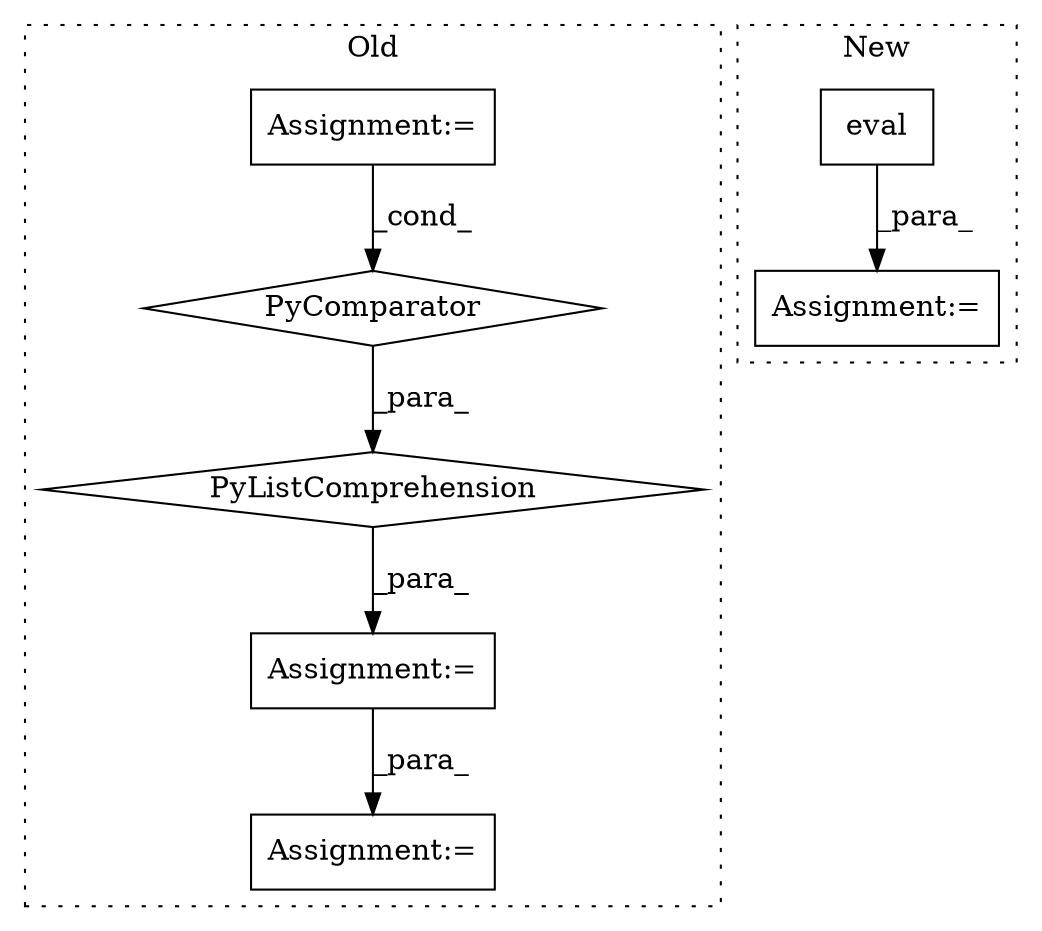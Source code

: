digraph G {
subgraph cluster0 {
1 [label="PyComparator" a="113" s="2117" l="28" shape="diamond"];
3 [label="Assignment:=" a="7" s="2117" l="28" shape="box"];
5 [label="Assignment:=" a="7" s="2177,2289" l="73,2" shape="box"];
6 [label="PyListComprehension" a="109" s="2040" l="113" shape="diamond"];
7 [label="Assignment:=" a="7" s="2028" l="12" shape="box"];
label = "Old";
style="dotted";
}
subgraph cluster1 {
2 [label="eval" a="32" s="3225,3279" l="5,1" shape="box"];
4 [label="Assignment:=" a="7" s="3222" l="1" shape="box"];
label = "New";
style="dotted";
}
1 -> 6 [label="_para_"];
2 -> 4 [label="_para_"];
3 -> 1 [label="_cond_"];
6 -> 7 [label="_para_"];
7 -> 5 [label="_para_"];
}